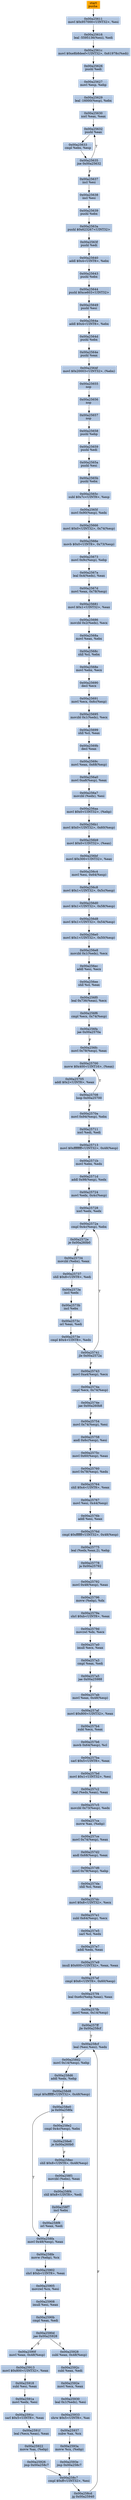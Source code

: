digraph G {
node[shape=rectangle,style=filled,fillcolor=lightsteelblue,color=lightsteelblue]
bgcolor="transparent"
a0x00a25610pusha_[label="start\npusha ",color="lightgrey",fillcolor="orange"];
a0x00a25611movl_0x957000UINT32_esi[label="0x00a25611\nmovl $0x957000<UINT32>, %esi"];
a0x00a25616leal__5595136esi__edi[label="0x00a25616\nleal -5595136(%esi), %edi"];
a0x00a2561cmovl_0xe8b8deefUINT32_0x61978cedi_[label="0x00a2561c\nmovl $0xe8b8deef<UINT32>, 0x61978c(%edi)"];
a0x00a25626pushl_edi[label="0x00a25626\npushl %edi"];
a0x00a25627movl_esp_ebp[label="0x00a25627\nmovl %esp, %ebp"];
a0x00a25629leal__16000esp__ebx[label="0x00a25629\nleal -16000(%esp), %ebx"];
a0x00a25630xorl_eax_eax[label="0x00a25630\nxorl %eax, %eax"];
a0x00a25632pushl_eax[label="0x00a25632\npushl %eax"];
a0x00a25633cmpl_ebx_esp[label="0x00a25633\ncmpl %ebx, %esp"];
a0x00a25635jne_0x00a25632[label="0x00a25635\njne 0x00a25632"];
a0x00a25637incl_esi[label="0x00a25637\nincl %esi"];
a0x00a25638incl_esi[label="0x00a25638\nincl %esi"];
a0x00a25639pushl_ebx[label="0x00a25639\npushl %ebx"];
a0x00a2563apushl_0x623267UINT32[label="0x00a2563a\npushl $0x623267<UINT32>"];
a0x00a2563fpushl_edi[label="0x00a2563f\npushl %edi"];
a0x00a25640addl_0x4UINT8_ebx[label="0x00a25640\naddl $0x4<UINT8>, %ebx"];
a0x00a25643pushl_ebx[label="0x00a25643\npushl %ebx"];
a0x00a25644pushl_0xce603UINT32[label="0x00a25644\npushl $0xce603<UINT32>"];
a0x00a25649pushl_esi[label="0x00a25649\npushl %esi"];
a0x00a2564aaddl_0x4UINT8_ebx[label="0x00a2564a\naddl $0x4<UINT8>, %ebx"];
a0x00a2564dpushl_ebx[label="0x00a2564d\npushl %ebx"];
a0x00a2564epushl_eax[label="0x00a2564e\npushl %eax"];
a0x00a2564fmovl_0x20003UINT32_ebx_[label="0x00a2564f\nmovl $0x20003<UINT32>, (%ebx)"];
a0x00a25655nop_[label="0x00a25655\nnop "];
a0x00a25656nop_[label="0x00a25656\nnop "];
a0x00a25657nop_[label="0x00a25657\nnop "];
a0x00a25658pushl_ebp[label="0x00a25658\npushl %ebp"];
a0x00a25659pushl_edi[label="0x00a25659\npushl %edi"];
a0x00a2565apushl_esi[label="0x00a2565a\npushl %esi"];
a0x00a2565bpushl_ebx[label="0x00a2565b\npushl %ebx"];
a0x00a2565csubl_0x7cUINT8_esp[label="0x00a2565c\nsubl $0x7c<UINT8>, %esp"];
a0x00a2565fmovl_0x90esp__edx[label="0x00a2565f\nmovl 0x90(%esp), %edx"];
a0x00a25666movl_0x0UINT32_0x74esp_[label="0x00a25666\nmovl $0x0<UINT32>, 0x74(%esp)"];
a0x00a2566emovb_0x0UINT8_0x73esp_[label="0x00a2566e\nmovb $0x0<UINT8>, 0x73(%esp)"];
a0x00a25673movl_0x9cesp__ebp[label="0x00a25673\nmovl 0x9c(%esp), %ebp"];
a0x00a2567aleal_0x4edx__eax[label="0x00a2567a\nleal 0x4(%edx), %eax"];
a0x00a2567dmovl_eax_0x78esp_[label="0x00a2567d\nmovl %eax, 0x78(%esp)"];
a0x00a25681movl_0x1UINT32_eax[label="0x00a25681\nmovl $0x1<UINT32>, %eax"];
a0x00a25686movzbl_0x2edx__ecx[label="0x00a25686\nmovzbl 0x2(%edx), %ecx"];
a0x00a2568amovl_eax_ebx[label="0x00a2568a\nmovl %eax, %ebx"];
a0x00a2568cshll_cl_ebx[label="0x00a2568c\nshll %cl, %ebx"];
a0x00a2568emovl_ebx_ecx[label="0x00a2568e\nmovl %ebx, %ecx"];
a0x00a25690decl_ecx[label="0x00a25690\ndecl %ecx"];
a0x00a25691movl_ecx_0x6cesp_[label="0x00a25691\nmovl %ecx, 0x6c(%esp)"];
a0x00a25695movzbl_0x1edx__ecx[label="0x00a25695\nmovzbl 0x1(%edx), %ecx"];
a0x00a25699shll_cl_eax[label="0x00a25699\nshll %cl, %eax"];
a0x00a2569bdecl_eax[label="0x00a2569b\ndecl %eax"];
a0x00a2569cmovl_eax_0x68esp_[label="0x00a2569c\nmovl %eax, 0x68(%esp)"];
a0x00a256a0movl_0xa8esp__eax[label="0x00a256a0\nmovl 0xa8(%esp), %eax"];
a0x00a256a7movzbl_edx__esi[label="0x00a256a7\nmovzbl (%edx), %esi"];
a0x00a256aamovl_0x0UINT32_ebp_[label="0x00a256aa\nmovl $0x0<UINT32>, (%ebp)"];
a0x00a256b1movl_0x0UINT32_0x60esp_[label="0x00a256b1\nmovl $0x0<UINT32>, 0x60(%esp)"];
a0x00a256b9movl_0x0UINT32_eax_[label="0x00a256b9\nmovl $0x0<UINT32>, (%eax)"];
a0x00a256bfmovl_0x300UINT32_eax[label="0x00a256bf\nmovl $0x300<UINT32>, %eax"];
a0x00a256c4movl_esi_0x64esp_[label="0x00a256c4\nmovl %esi, 0x64(%esp)"];
a0x00a256c8movl_0x1UINT32_0x5cesp_[label="0x00a256c8\nmovl $0x1<UINT32>, 0x5c(%esp)"];
a0x00a256d0movl_0x1UINT32_0x58esp_[label="0x00a256d0\nmovl $0x1<UINT32>, 0x58(%esp)"];
a0x00a256d8movl_0x1UINT32_0x54esp_[label="0x00a256d8\nmovl $0x1<UINT32>, 0x54(%esp)"];
a0x00a256e0movl_0x1UINT32_0x50esp_[label="0x00a256e0\nmovl $0x1<UINT32>, 0x50(%esp)"];
a0x00a256e8movzbl_0x1edx__ecx[label="0x00a256e8\nmovzbl 0x1(%edx), %ecx"];
a0x00a256ecaddl_esi_ecx[label="0x00a256ec\naddl %esi, %ecx"];
a0x00a256eeshll_cl_eax[label="0x00a256ee\nshll %cl, %eax"];
a0x00a256f0leal_0x736eax__ecx[label="0x00a256f0\nleal 0x736(%eax), %ecx"];
a0x00a256f6cmpl_ecx_0x74esp_[label="0x00a256f6\ncmpl %ecx, 0x74(%esp)"];
a0x00a256fajae_0x00a2570a[label="0x00a256fa\njae 0x00a2570a"];
a0x00a256fcmovl_0x78esp__eax[label="0x00a256fc\nmovl 0x78(%esp), %eax"];
a0x00a25700movw_0x400UINT16_eax_[label="0x00a25700\nmovw $0x400<UINT16>, (%eax)"];
a0x00a25705addl_0x2UINT8_eax[label="0x00a25705\naddl $0x2<UINT8>, %eax"];
a0x00a25708loop_0x00a25700[label="0x00a25708\nloop 0x00a25700"];
a0x00a2570amovl_0x94esp__ebx[label="0x00a2570a\nmovl 0x94(%esp), %ebx"];
a0x00a25711xorl_edi_edi[label="0x00a25711\nxorl %edi, %edi"];
a0x00a25713movl_0xffffffffUINT32_0x48esp_[label="0x00a25713\nmovl $0xffffffff<UINT32>, 0x48(%esp)"];
a0x00a2571bmovl_ebx_edx[label="0x00a2571b\nmovl %ebx, %edx"];
a0x00a2571daddl_0x98esp__edx[label="0x00a2571d\naddl 0x98(%esp), %edx"];
a0x00a25724movl_edx_0x4cesp_[label="0x00a25724\nmovl %edx, 0x4c(%esp)"];
a0x00a25728xorl_edx_edx[label="0x00a25728\nxorl %edx, %edx"];
a0x00a2572acmpl_0x4cesp__ebx[label="0x00a2572a\ncmpl 0x4c(%esp), %ebx"];
a0x00a2572eje_0x00a260b0[label="0x00a2572e\nje 0x00a260b0"];
a0x00a25734movzbl_ebx__eax[label="0x00a25734\nmovzbl (%ebx), %eax"];
a0x00a25737shll_0x8UINT8_edi[label="0x00a25737\nshll $0x8<UINT8>, %edi"];
a0x00a2573aincl_edx[label="0x00a2573a\nincl %edx"];
a0x00a2573bincl_ebx[label="0x00a2573b\nincl %ebx"];
a0x00a2573corl_eax_edi[label="0x00a2573c\norl %eax, %edi"];
a0x00a2573ecmpl_0x4UINT8_edx[label="0x00a2573e\ncmpl $0x4<UINT8>, %edx"];
a0x00a25741jle_0x00a2572a[label="0x00a25741\njle 0x00a2572a"];
a0x00a25743movl_0xa4esp__ecx[label="0x00a25743\nmovl 0xa4(%esp), %ecx"];
a0x00a2574acmpl_ecx_0x74esp_[label="0x00a2574a\ncmpl %ecx, 0x74(%esp)"];
a0x00a2574ejae_0x00a260b8[label="0x00a2574e\njae 0x00a260b8"];
a0x00a25754movl_0x74esp__esi[label="0x00a25754\nmovl 0x74(%esp), %esi"];
a0x00a25758andl_0x6cesp__esi[label="0x00a25758\nandl 0x6c(%esp), %esi"];
a0x00a2575cmovl_0x60esp__eax[label="0x00a2575c\nmovl 0x60(%esp), %eax"];
a0x00a25760movl_0x78esp__edx[label="0x00a25760\nmovl 0x78(%esp), %edx"];
a0x00a25764shll_0x4UINT8_eax[label="0x00a25764\nshll $0x4<UINT8>, %eax"];
a0x00a25767movl_esi_0x44esp_[label="0x00a25767\nmovl %esi, 0x44(%esp)"];
a0x00a2576baddl_esi_eax[label="0x00a2576b\naddl %esi, %eax"];
a0x00a2576dcmpl_0xffffffUINT32_0x48esp_[label="0x00a2576d\ncmpl $0xffffff<UINT32>, 0x48(%esp)"];
a0x00a25775leal_edxeax2__ebp[label="0x00a25775\nleal (%edx,%eax,2), %ebp"];
a0x00a25778ja_0x00a25792[label="0x00a25778\nja 0x00a25792"];
a0x00a25792movl_0x48esp__eax[label="0x00a25792\nmovl 0x48(%esp), %eax"];
a0x00a25796movw_ebp__dx[label="0x00a25796\nmovw (%ebp), %dx"];
a0x00a2579ashrl_0xbUINT8_eax[label="0x00a2579a\nshrl $0xb<UINT8>, %eax"];
a0x00a2579dmovzwl_dx_ecx[label="0x00a2579d\nmovzwl %dx, %ecx"];
a0x00a257a0imull_ecx_eax[label="0x00a257a0\nimull %ecx, %eax"];
a0x00a257a3cmpl_eax_edi[label="0x00a257a3\ncmpl %eax, %edi"];
a0x00a257a5jae_0x00a25988[label="0x00a257a5\njae 0x00a25988"];
a0x00a257abmovl_eax_0x48esp_[label="0x00a257ab\nmovl %eax, 0x48(%esp)"];
a0x00a257afmovl_0x800UINT32_eax[label="0x00a257af\nmovl $0x800<UINT32>, %eax"];
a0x00a257b4subl_ecx_eax[label="0x00a257b4\nsubl %ecx, %eax"];
a0x00a257b6movb_0x64esp__cl[label="0x00a257b6\nmovb 0x64(%esp), %cl"];
a0x00a257basarl_0x5UINT8_eax[label="0x00a257ba\nsarl $0x5<UINT8>, %eax"];
a0x00a257bdmovl_0x1UINT32_esi[label="0x00a257bd\nmovl $0x1<UINT32>, %esi"];
a0x00a257c2leal_edxeax__eax[label="0x00a257c2\nleal (%edx,%eax), %eax"];
a0x00a257c5movzbl_0x73esp__edx[label="0x00a257c5\nmovzbl 0x73(%esp), %edx"];
a0x00a257camovw_ax_ebp_[label="0x00a257ca\nmovw %ax, (%ebp)"];
a0x00a257cemovl_0x74esp__eax[label="0x00a257ce\nmovl 0x74(%esp), %eax"];
a0x00a257d2andl_0x68esp__eax[label="0x00a257d2\nandl 0x68(%esp), %eax"];
a0x00a257d6movl_0x78esp__ebp[label="0x00a257d6\nmovl 0x78(%esp), %ebp"];
a0x00a257dashll_cl_eax[label="0x00a257da\nshll %cl, %eax"];
a0x00a257dcmovl_0x8UINT32_ecx[label="0x00a257dc\nmovl $0x8<UINT32>, %ecx"];
a0x00a257e1subl_0x64esp__ecx[label="0x00a257e1\nsubl 0x64(%esp), %ecx"];
a0x00a257e5sarl_cl_edx[label="0x00a257e5\nsarl %cl, %edx"];
a0x00a257e7addl_edx_eax[label="0x00a257e7\naddl %edx, %eax"];
a0x00a257e9imull_0x600UINT32_eax_eax[label="0x00a257e9\nimull $0x600<UINT32>, %eax, %eax"];
a0x00a257efcmpl_0x6UINT8_0x60esp_[label="0x00a257ef\ncmpl $0x6<UINT8>, 0x60(%esp)"];
a0x00a257f4leal_0xe6cebpeax__eax[label="0x00a257f4\nleal 0xe6c(%ebp,%eax), %eax"];
a0x00a257fbmovl_eax_0x14esp_[label="0x00a257fb\nmovl %eax, 0x14(%esp)"];
a0x00a257ffjle_0x00a258cf[label="0x00a257ff\njle 0x00a258cf"];
a0x00a258cfleal_esiesi__edx[label="0x00a258cf\nleal (%esi,%esi), %edx"];
a0x00a258d2movl_0x14esp__ebp[label="0x00a258d2\nmovl 0x14(%esp), %ebp"];
a0x00a258d6addl_edx_ebp[label="0x00a258d6\naddl %edx, %ebp"];
a0x00a258d8cmpl_0xffffffUINT32_0x48esp_[label="0x00a258d8\ncmpl $0xffffff<UINT32>, 0x48(%esp)"];
a0x00a258e0ja_0x00a258fa[label="0x00a258e0\nja 0x00a258fa"];
a0x00a258famovl_0x48esp__eax[label="0x00a258fa\nmovl 0x48(%esp), %eax"];
a0x00a258femovw_ebp__cx[label="0x00a258fe\nmovw (%ebp), %cx"];
a0x00a25902shrl_0xbUINT8_eax[label="0x00a25902\nshrl $0xb<UINT8>, %eax"];
a0x00a25905movzwl_cx_esi[label="0x00a25905\nmovzwl %cx, %esi"];
a0x00a25908imull_esi_eax[label="0x00a25908\nimull %esi, %eax"];
a0x00a2590bcmpl_eax_edi[label="0x00a2590b\ncmpl %eax, %edi"];
a0x00a2590djae_0x00a25928[label="0x00a2590d\njae 0x00a25928"];
a0x00a2590fmovl_eax_0x48esp_[label="0x00a2590f\nmovl %eax, 0x48(%esp)"];
a0x00a25913movl_0x800UINT32_eax[label="0x00a25913\nmovl $0x800<UINT32>, %eax"];
a0x00a25918subl_esi_eax[label="0x00a25918\nsubl %esi, %eax"];
a0x00a2591amovl_edx_esi[label="0x00a2591a\nmovl %edx, %esi"];
a0x00a2591csarl_0x5UINT8_eax[label="0x00a2591c\nsarl $0x5<UINT8>, %eax"];
a0x00a2591fleal_ecxeax__eax[label="0x00a2591f\nleal (%ecx,%eax), %eax"];
a0x00a25922movw_ax_ebp_[label="0x00a25922\nmovw %ax, (%ebp)"];
a0x00a25926jmp_0x00a258c7[label="0x00a25926\njmp 0x00a258c7"];
a0x00a258c7cmpl_0xffUINT32_esi[label="0x00a258c7\ncmpl $0xff<UINT32>, %esi"];
a0x00a258cdjg_0x00a25940[label="0x00a258cd\njg 0x00a25940"];
a0x00a25928subl_eax_0x48esp_[label="0x00a25928\nsubl %eax, 0x48(%esp)"];
a0x00a2592csubl_eax_edi[label="0x00a2592c\nsubl %eax, %edi"];
a0x00a2592emovl_ecx_eax[label="0x00a2592e\nmovl %ecx, %eax"];
a0x00a25930leal_0x1edx__esi[label="0x00a25930\nleal 0x1(%edx), %esi"];
a0x00a25933shrw_0x5UINT8_ax[label="0x00a25933\nshrw $0x5<UINT8>, %ax"];
a0x00a25937subw_ax_cx[label="0x00a25937\nsubw %ax, %cx"];
a0x00a2593amovw_cx_ebp_[label="0x00a2593a\nmovw %cx, (%ebp)"];
a0x00a2593ejmp_0x00a258c7[label="0x00a2593e\njmp 0x00a258c7"];
a0x00a258e2cmpl_0x4cesp__ebx[label="0x00a258e2\ncmpl 0x4c(%esp), %ebx"];
a0x00a258e6je_0x00a260b0[label="0x00a258e6\nje 0x00a260b0"];
a0x00a258ecshll_0x8UINT8_0x48esp_[label="0x00a258ec\nshll $0x8<UINT8>, 0x48(%esp)"];
a0x00a258f1movzbl_ebx__eax[label="0x00a258f1\nmovzbl (%ebx), %eax"];
a0x00a258f4shll_0x8UINT8_edi[label="0x00a258f4\nshll $0x8<UINT8>, %edi"];
a0x00a258f7incl_ebx[label="0x00a258f7\nincl %ebx"];
a0x00a258f8orl_eax_edi[label="0x00a258f8\norl %eax, %edi"];
a0x00a25610pusha_ -> a0x00a25611movl_0x957000UINT32_esi [color="#000000"];
a0x00a25611movl_0x957000UINT32_esi -> a0x00a25616leal__5595136esi__edi [color="#000000"];
a0x00a25616leal__5595136esi__edi -> a0x00a2561cmovl_0xe8b8deefUINT32_0x61978cedi_ [color="#000000"];
a0x00a2561cmovl_0xe8b8deefUINT32_0x61978cedi_ -> a0x00a25626pushl_edi [color="#000000"];
a0x00a25626pushl_edi -> a0x00a25627movl_esp_ebp [color="#000000"];
a0x00a25627movl_esp_ebp -> a0x00a25629leal__16000esp__ebx [color="#000000"];
a0x00a25629leal__16000esp__ebx -> a0x00a25630xorl_eax_eax [color="#000000"];
a0x00a25630xorl_eax_eax -> a0x00a25632pushl_eax [color="#000000"];
a0x00a25632pushl_eax -> a0x00a25633cmpl_ebx_esp [color="#000000"];
a0x00a25633cmpl_ebx_esp -> a0x00a25635jne_0x00a25632 [color="#000000"];
a0x00a25635jne_0x00a25632 -> a0x00a25632pushl_eax [color="#000000",label="T"];
a0x00a25635jne_0x00a25632 -> a0x00a25637incl_esi [color="#000000",label="F"];
a0x00a25637incl_esi -> a0x00a25638incl_esi [color="#000000"];
a0x00a25638incl_esi -> a0x00a25639pushl_ebx [color="#000000"];
a0x00a25639pushl_ebx -> a0x00a2563apushl_0x623267UINT32 [color="#000000"];
a0x00a2563apushl_0x623267UINT32 -> a0x00a2563fpushl_edi [color="#000000"];
a0x00a2563fpushl_edi -> a0x00a25640addl_0x4UINT8_ebx [color="#000000"];
a0x00a25640addl_0x4UINT8_ebx -> a0x00a25643pushl_ebx [color="#000000"];
a0x00a25643pushl_ebx -> a0x00a25644pushl_0xce603UINT32 [color="#000000"];
a0x00a25644pushl_0xce603UINT32 -> a0x00a25649pushl_esi [color="#000000"];
a0x00a25649pushl_esi -> a0x00a2564aaddl_0x4UINT8_ebx [color="#000000"];
a0x00a2564aaddl_0x4UINT8_ebx -> a0x00a2564dpushl_ebx [color="#000000"];
a0x00a2564dpushl_ebx -> a0x00a2564epushl_eax [color="#000000"];
a0x00a2564epushl_eax -> a0x00a2564fmovl_0x20003UINT32_ebx_ [color="#000000"];
a0x00a2564fmovl_0x20003UINT32_ebx_ -> a0x00a25655nop_ [color="#000000"];
a0x00a25655nop_ -> a0x00a25656nop_ [color="#000000"];
a0x00a25656nop_ -> a0x00a25657nop_ [color="#000000"];
a0x00a25657nop_ -> a0x00a25658pushl_ebp [color="#000000"];
a0x00a25658pushl_ebp -> a0x00a25659pushl_edi [color="#000000"];
a0x00a25659pushl_edi -> a0x00a2565apushl_esi [color="#000000"];
a0x00a2565apushl_esi -> a0x00a2565bpushl_ebx [color="#000000"];
a0x00a2565bpushl_ebx -> a0x00a2565csubl_0x7cUINT8_esp [color="#000000"];
a0x00a2565csubl_0x7cUINT8_esp -> a0x00a2565fmovl_0x90esp__edx [color="#000000"];
a0x00a2565fmovl_0x90esp__edx -> a0x00a25666movl_0x0UINT32_0x74esp_ [color="#000000"];
a0x00a25666movl_0x0UINT32_0x74esp_ -> a0x00a2566emovb_0x0UINT8_0x73esp_ [color="#000000"];
a0x00a2566emovb_0x0UINT8_0x73esp_ -> a0x00a25673movl_0x9cesp__ebp [color="#000000"];
a0x00a25673movl_0x9cesp__ebp -> a0x00a2567aleal_0x4edx__eax [color="#000000"];
a0x00a2567aleal_0x4edx__eax -> a0x00a2567dmovl_eax_0x78esp_ [color="#000000"];
a0x00a2567dmovl_eax_0x78esp_ -> a0x00a25681movl_0x1UINT32_eax [color="#000000"];
a0x00a25681movl_0x1UINT32_eax -> a0x00a25686movzbl_0x2edx__ecx [color="#000000"];
a0x00a25686movzbl_0x2edx__ecx -> a0x00a2568amovl_eax_ebx [color="#000000"];
a0x00a2568amovl_eax_ebx -> a0x00a2568cshll_cl_ebx [color="#000000"];
a0x00a2568cshll_cl_ebx -> a0x00a2568emovl_ebx_ecx [color="#000000"];
a0x00a2568emovl_ebx_ecx -> a0x00a25690decl_ecx [color="#000000"];
a0x00a25690decl_ecx -> a0x00a25691movl_ecx_0x6cesp_ [color="#000000"];
a0x00a25691movl_ecx_0x6cesp_ -> a0x00a25695movzbl_0x1edx__ecx [color="#000000"];
a0x00a25695movzbl_0x1edx__ecx -> a0x00a25699shll_cl_eax [color="#000000"];
a0x00a25699shll_cl_eax -> a0x00a2569bdecl_eax [color="#000000"];
a0x00a2569bdecl_eax -> a0x00a2569cmovl_eax_0x68esp_ [color="#000000"];
a0x00a2569cmovl_eax_0x68esp_ -> a0x00a256a0movl_0xa8esp__eax [color="#000000"];
a0x00a256a0movl_0xa8esp__eax -> a0x00a256a7movzbl_edx__esi [color="#000000"];
a0x00a256a7movzbl_edx__esi -> a0x00a256aamovl_0x0UINT32_ebp_ [color="#000000"];
a0x00a256aamovl_0x0UINT32_ebp_ -> a0x00a256b1movl_0x0UINT32_0x60esp_ [color="#000000"];
a0x00a256b1movl_0x0UINT32_0x60esp_ -> a0x00a256b9movl_0x0UINT32_eax_ [color="#000000"];
a0x00a256b9movl_0x0UINT32_eax_ -> a0x00a256bfmovl_0x300UINT32_eax [color="#000000"];
a0x00a256bfmovl_0x300UINT32_eax -> a0x00a256c4movl_esi_0x64esp_ [color="#000000"];
a0x00a256c4movl_esi_0x64esp_ -> a0x00a256c8movl_0x1UINT32_0x5cesp_ [color="#000000"];
a0x00a256c8movl_0x1UINT32_0x5cesp_ -> a0x00a256d0movl_0x1UINT32_0x58esp_ [color="#000000"];
a0x00a256d0movl_0x1UINT32_0x58esp_ -> a0x00a256d8movl_0x1UINT32_0x54esp_ [color="#000000"];
a0x00a256d8movl_0x1UINT32_0x54esp_ -> a0x00a256e0movl_0x1UINT32_0x50esp_ [color="#000000"];
a0x00a256e0movl_0x1UINT32_0x50esp_ -> a0x00a256e8movzbl_0x1edx__ecx [color="#000000"];
a0x00a256e8movzbl_0x1edx__ecx -> a0x00a256ecaddl_esi_ecx [color="#000000"];
a0x00a256ecaddl_esi_ecx -> a0x00a256eeshll_cl_eax [color="#000000"];
a0x00a256eeshll_cl_eax -> a0x00a256f0leal_0x736eax__ecx [color="#000000"];
a0x00a256f0leal_0x736eax__ecx -> a0x00a256f6cmpl_ecx_0x74esp_ [color="#000000"];
a0x00a256f6cmpl_ecx_0x74esp_ -> a0x00a256fajae_0x00a2570a [color="#000000"];
a0x00a256fajae_0x00a2570a -> a0x00a256fcmovl_0x78esp__eax [color="#000000",label="F"];
a0x00a256fcmovl_0x78esp__eax -> a0x00a25700movw_0x400UINT16_eax_ [color="#000000"];
a0x00a25700movw_0x400UINT16_eax_ -> a0x00a25705addl_0x2UINT8_eax [color="#000000"];
a0x00a25705addl_0x2UINT8_eax -> a0x00a25708loop_0x00a25700 [color="#000000"];
a0x00a25708loop_0x00a25700 -> a0x00a25700movw_0x400UINT16_eax_ [color="#000000",label="T"];
a0x00a25708loop_0x00a25700 -> a0x00a2570amovl_0x94esp__ebx [color="#000000",label="F"];
a0x00a2570amovl_0x94esp__ebx -> a0x00a25711xorl_edi_edi [color="#000000"];
a0x00a25711xorl_edi_edi -> a0x00a25713movl_0xffffffffUINT32_0x48esp_ [color="#000000"];
a0x00a25713movl_0xffffffffUINT32_0x48esp_ -> a0x00a2571bmovl_ebx_edx [color="#000000"];
a0x00a2571bmovl_ebx_edx -> a0x00a2571daddl_0x98esp__edx [color="#000000"];
a0x00a2571daddl_0x98esp__edx -> a0x00a25724movl_edx_0x4cesp_ [color="#000000"];
a0x00a25724movl_edx_0x4cesp_ -> a0x00a25728xorl_edx_edx [color="#000000"];
a0x00a25728xorl_edx_edx -> a0x00a2572acmpl_0x4cesp__ebx [color="#000000"];
a0x00a2572acmpl_0x4cesp__ebx -> a0x00a2572eje_0x00a260b0 [color="#000000"];
a0x00a2572eje_0x00a260b0 -> a0x00a25734movzbl_ebx__eax [color="#000000",label="F"];
a0x00a25734movzbl_ebx__eax -> a0x00a25737shll_0x8UINT8_edi [color="#000000"];
a0x00a25737shll_0x8UINT8_edi -> a0x00a2573aincl_edx [color="#000000"];
a0x00a2573aincl_edx -> a0x00a2573bincl_ebx [color="#000000"];
a0x00a2573bincl_ebx -> a0x00a2573corl_eax_edi [color="#000000"];
a0x00a2573corl_eax_edi -> a0x00a2573ecmpl_0x4UINT8_edx [color="#000000"];
a0x00a2573ecmpl_0x4UINT8_edx -> a0x00a25741jle_0x00a2572a [color="#000000"];
a0x00a25741jle_0x00a2572a -> a0x00a2572acmpl_0x4cesp__ebx [color="#000000",label="T"];
a0x00a25741jle_0x00a2572a -> a0x00a25743movl_0xa4esp__ecx [color="#000000",label="F"];
a0x00a25743movl_0xa4esp__ecx -> a0x00a2574acmpl_ecx_0x74esp_ [color="#000000"];
a0x00a2574acmpl_ecx_0x74esp_ -> a0x00a2574ejae_0x00a260b8 [color="#000000"];
a0x00a2574ejae_0x00a260b8 -> a0x00a25754movl_0x74esp__esi [color="#000000",label="F"];
a0x00a25754movl_0x74esp__esi -> a0x00a25758andl_0x6cesp__esi [color="#000000"];
a0x00a25758andl_0x6cesp__esi -> a0x00a2575cmovl_0x60esp__eax [color="#000000"];
a0x00a2575cmovl_0x60esp__eax -> a0x00a25760movl_0x78esp__edx [color="#000000"];
a0x00a25760movl_0x78esp__edx -> a0x00a25764shll_0x4UINT8_eax [color="#000000"];
a0x00a25764shll_0x4UINT8_eax -> a0x00a25767movl_esi_0x44esp_ [color="#000000"];
a0x00a25767movl_esi_0x44esp_ -> a0x00a2576baddl_esi_eax [color="#000000"];
a0x00a2576baddl_esi_eax -> a0x00a2576dcmpl_0xffffffUINT32_0x48esp_ [color="#000000"];
a0x00a2576dcmpl_0xffffffUINT32_0x48esp_ -> a0x00a25775leal_edxeax2__ebp [color="#000000"];
a0x00a25775leal_edxeax2__ebp -> a0x00a25778ja_0x00a25792 [color="#000000"];
a0x00a25778ja_0x00a25792 -> a0x00a25792movl_0x48esp__eax [color="#000000",label="T"];
a0x00a25792movl_0x48esp__eax -> a0x00a25796movw_ebp__dx [color="#000000"];
a0x00a25796movw_ebp__dx -> a0x00a2579ashrl_0xbUINT8_eax [color="#000000"];
a0x00a2579ashrl_0xbUINT8_eax -> a0x00a2579dmovzwl_dx_ecx [color="#000000"];
a0x00a2579dmovzwl_dx_ecx -> a0x00a257a0imull_ecx_eax [color="#000000"];
a0x00a257a0imull_ecx_eax -> a0x00a257a3cmpl_eax_edi [color="#000000"];
a0x00a257a3cmpl_eax_edi -> a0x00a257a5jae_0x00a25988 [color="#000000"];
a0x00a257a5jae_0x00a25988 -> a0x00a257abmovl_eax_0x48esp_ [color="#000000",label="F"];
a0x00a257abmovl_eax_0x48esp_ -> a0x00a257afmovl_0x800UINT32_eax [color="#000000"];
a0x00a257afmovl_0x800UINT32_eax -> a0x00a257b4subl_ecx_eax [color="#000000"];
a0x00a257b4subl_ecx_eax -> a0x00a257b6movb_0x64esp__cl [color="#000000"];
a0x00a257b6movb_0x64esp__cl -> a0x00a257basarl_0x5UINT8_eax [color="#000000"];
a0x00a257basarl_0x5UINT8_eax -> a0x00a257bdmovl_0x1UINT32_esi [color="#000000"];
a0x00a257bdmovl_0x1UINT32_esi -> a0x00a257c2leal_edxeax__eax [color="#000000"];
a0x00a257c2leal_edxeax__eax -> a0x00a257c5movzbl_0x73esp__edx [color="#000000"];
a0x00a257c5movzbl_0x73esp__edx -> a0x00a257camovw_ax_ebp_ [color="#000000"];
a0x00a257camovw_ax_ebp_ -> a0x00a257cemovl_0x74esp__eax [color="#000000"];
a0x00a257cemovl_0x74esp__eax -> a0x00a257d2andl_0x68esp__eax [color="#000000"];
a0x00a257d2andl_0x68esp__eax -> a0x00a257d6movl_0x78esp__ebp [color="#000000"];
a0x00a257d6movl_0x78esp__ebp -> a0x00a257dashll_cl_eax [color="#000000"];
a0x00a257dashll_cl_eax -> a0x00a257dcmovl_0x8UINT32_ecx [color="#000000"];
a0x00a257dcmovl_0x8UINT32_ecx -> a0x00a257e1subl_0x64esp__ecx [color="#000000"];
a0x00a257e1subl_0x64esp__ecx -> a0x00a257e5sarl_cl_edx [color="#000000"];
a0x00a257e5sarl_cl_edx -> a0x00a257e7addl_edx_eax [color="#000000"];
a0x00a257e7addl_edx_eax -> a0x00a257e9imull_0x600UINT32_eax_eax [color="#000000"];
a0x00a257e9imull_0x600UINT32_eax_eax -> a0x00a257efcmpl_0x6UINT8_0x60esp_ [color="#000000"];
a0x00a257efcmpl_0x6UINT8_0x60esp_ -> a0x00a257f4leal_0xe6cebpeax__eax [color="#000000"];
a0x00a257f4leal_0xe6cebpeax__eax -> a0x00a257fbmovl_eax_0x14esp_ [color="#000000"];
a0x00a257fbmovl_eax_0x14esp_ -> a0x00a257ffjle_0x00a258cf [color="#000000"];
a0x00a257ffjle_0x00a258cf -> a0x00a258cfleal_esiesi__edx [color="#000000",label="T"];
a0x00a258cfleal_esiesi__edx -> a0x00a258d2movl_0x14esp__ebp [color="#000000"];
a0x00a258d2movl_0x14esp__ebp -> a0x00a258d6addl_edx_ebp [color="#000000"];
a0x00a258d6addl_edx_ebp -> a0x00a258d8cmpl_0xffffffUINT32_0x48esp_ [color="#000000"];
a0x00a258d8cmpl_0xffffffUINT32_0x48esp_ -> a0x00a258e0ja_0x00a258fa [color="#000000"];
a0x00a258e0ja_0x00a258fa -> a0x00a258famovl_0x48esp__eax [color="#000000",label="T"];
a0x00a258famovl_0x48esp__eax -> a0x00a258femovw_ebp__cx [color="#000000"];
a0x00a258femovw_ebp__cx -> a0x00a25902shrl_0xbUINT8_eax [color="#000000"];
a0x00a25902shrl_0xbUINT8_eax -> a0x00a25905movzwl_cx_esi [color="#000000"];
a0x00a25905movzwl_cx_esi -> a0x00a25908imull_esi_eax [color="#000000"];
a0x00a25908imull_esi_eax -> a0x00a2590bcmpl_eax_edi [color="#000000"];
a0x00a2590bcmpl_eax_edi -> a0x00a2590djae_0x00a25928 [color="#000000"];
a0x00a2590djae_0x00a25928 -> a0x00a2590fmovl_eax_0x48esp_ [color="#000000",label="F"];
a0x00a2590fmovl_eax_0x48esp_ -> a0x00a25913movl_0x800UINT32_eax [color="#000000"];
a0x00a25913movl_0x800UINT32_eax -> a0x00a25918subl_esi_eax [color="#000000"];
a0x00a25918subl_esi_eax -> a0x00a2591amovl_edx_esi [color="#000000"];
a0x00a2591amovl_edx_esi -> a0x00a2591csarl_0x5UINT8_eax [color="#000000"];
a0x00a2591csarl_0x5UINT8_eax -> a0x00a2591fleal_ecxeax__eax [color="#000000"];
a0x00a2591fleal_ecxeax__eax -> a0x00a25922movw_ax_ebp_ [color="#000000"];
a0x00a25922movw_ax_ebp_ -> a0x00a25926jmp_0x00a258c7 [color="#000000"];
a0x00a25926jmp_0x00a258c7 -> a0x00a258c7cmpl_0xffUINT32_esi [color="#000000"];
a0x00a258c7cmpl_0xffUINT32_esi -> a0x00a258cdjg_0x00a25940 [color="#000000"];
a0x00a258cdjg_0x00a25940 -> a0x00a258cfleal_esiesi__edx [color="#000000",label="F"];
a0x00a2590djae_0x00a25928 -> a0x00a25928subl_eax_0x48esp_ [color="#000000",label="T"];
a0x00a25928subl_eax_0x48esp_ -> a0x00a2592csubl_eax_edi [color="#000000"];
a0x00a2592csubl_eax_edi -> a0x00a2592emovl_ecx_eax [color="#000000"];
a0x00a2592emovl_ecx_eax -> a0x00a25930leal_0x1edx__esi [color="#000000"];
a0x00a25930leal_0x1edx__esi -> a0x00a25933shrw_0x5UINT8_ax [color="#000000"];
a0x00a25933shrw_0x5UINT8_ax -> a0x00a25937subw_ax_cx [color="#000000"];
a0x00a25937subw_ax_cx -> a0x00a2593amovw_cx_ebp_ [color="#000000"];
a0x00a2593amovw_cx_ebp_ -> a0x00a2593ejmp_0x00a258c7 [color="#000000"];
a0x00a2593ejmp_0x00a258c7 -> a0x00a258c7cmpl_0xffUINT32_esi [color="#000000"];
a0x00a258e0ja_0x00a258fa -> a0x00a258e2cmpl_0x4cesp__ebx [color="#000000",label="F"];
a0x00a258e2cmpl_0x4cesp__ebx -> a0x00a258e6je_0x00a260b0 [color="#000000"];
a0x00a258e6je_0x00a260b0 -> a0x00a258ecshll_0x8UINT8_0x48esp_ [color="#000000",label="F"];
a0x00a258ecshll_0x8UINT8_0x48esp_ -> a0x00a258f1movzbl_ebx__eax [color="#000000"];
a0x00a258f1movzbl_ebx__eax -> a0x00a258f4shll_0x8UINT8_edi [color="#000000"];
a0x00a258f4shll_0x8UINT8_edi -> a0x00a258f7incl_ebx [color="#000000"];
a0x00a258f7incl_ebx -> a0x00a258f8orl_eax_edi [color="#000000"];
a0x00a258f8orl_eax_edi -> a0x00a258famovl_0x48esp__eax [color="#000000"];
}
